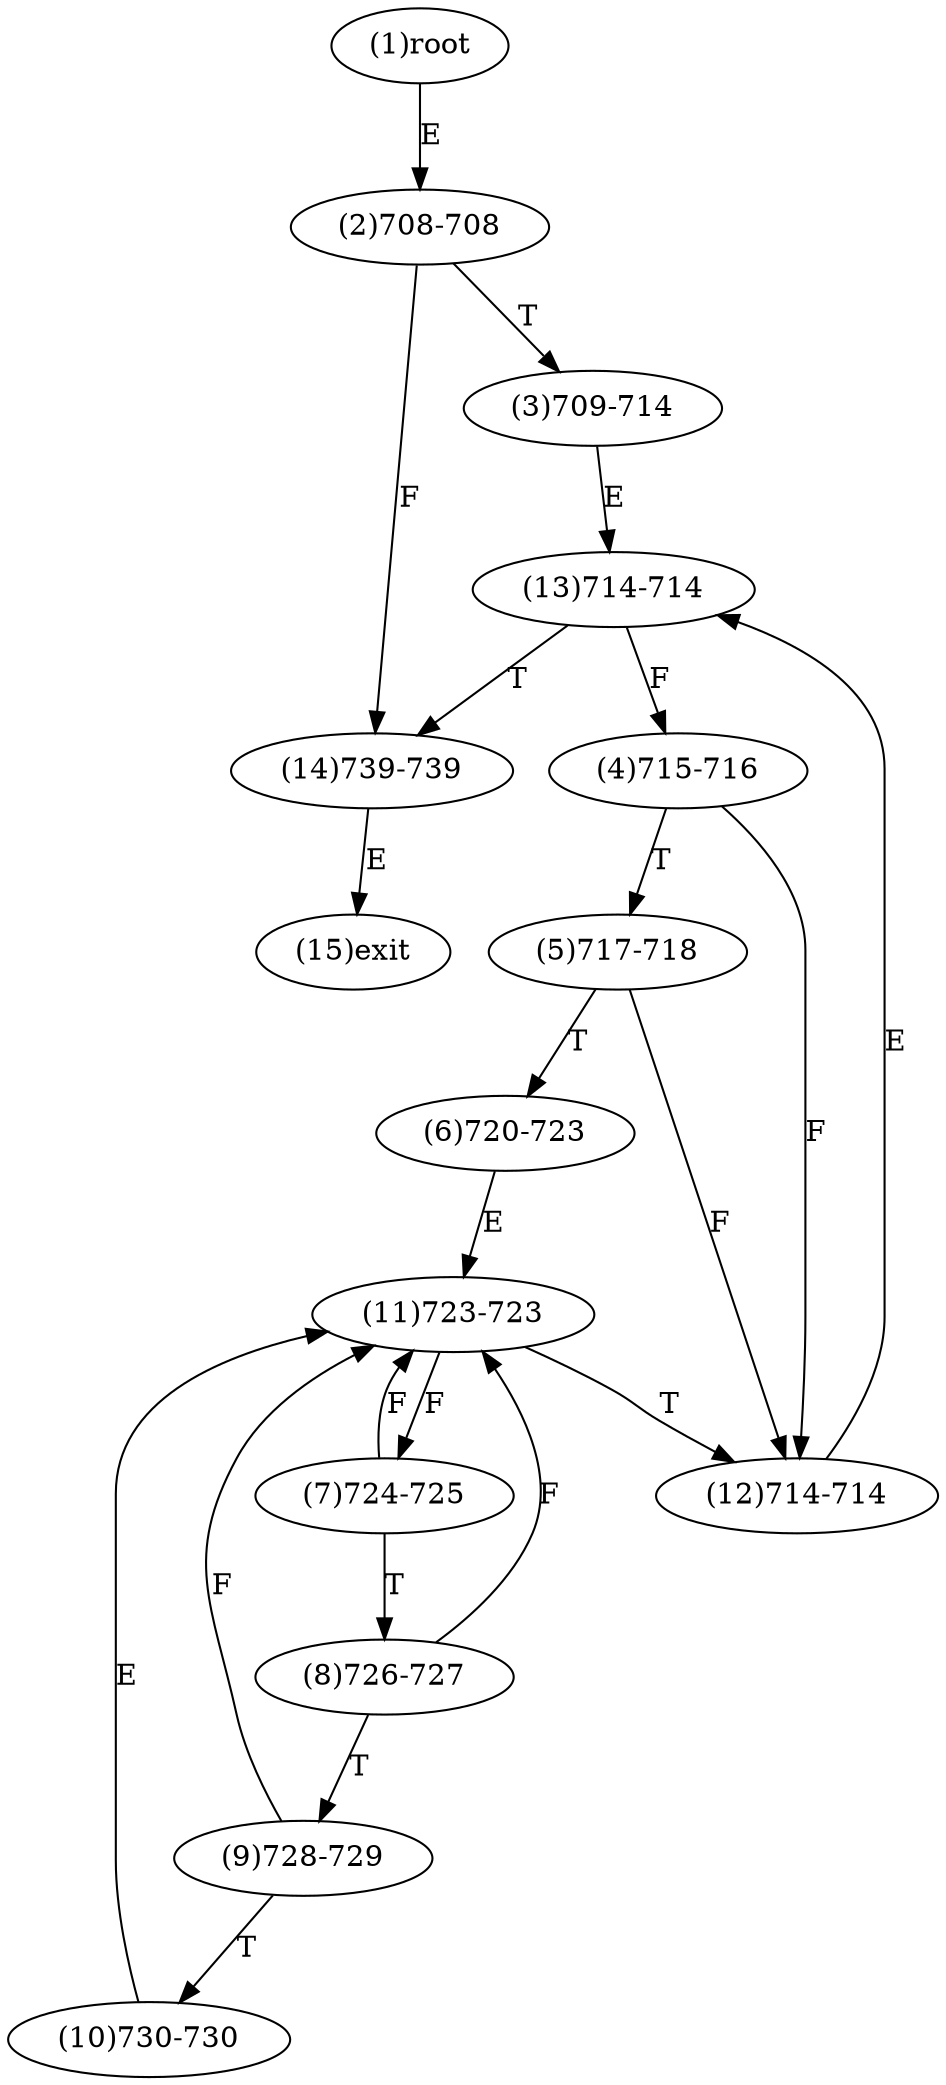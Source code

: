 digraph "" { 
1[ label="(1)root"];
2[ label="(2)708-708"];
3[ label="(3)709-714"];
4[ label="(4)715-716"];
5[ label="(5)717-718"];
6[ label="(6)720-723"];
7[ label="(7)724-725"];
8[ label="(8)726-727"];
9[ label="(9)728-729"];
10[ label="(10)730-730"];
11[ label="(11)723-723"];
12[ label="(12)714-714"];
13[ label="(13)714-714"];
14[ label="(14)739-739"];
15[ label="(15)exit"];
1->2[ label="E"];
2->14[ label="F"];
2->3[ label="T"];
3->13[ label="E"];
4->12[ label="F"];
4->5[ label="T"];
5->12[ label="F"];
5->6[ label="T"];
6->11[ label="E"];
7->11[ label="F"];
7->8[ label="T"];
8->11[ label="F"];
8->9[ label="T"];
9->11[ label="F"];
9->10[ label="T"];
10->11[ label="E"];
11->7[ label="F"];
11->12[ label="T"];
12->13[ label="E"];
13->4[ label="F"];
13->14[ label="T"];
14->15[ label="E"];
}